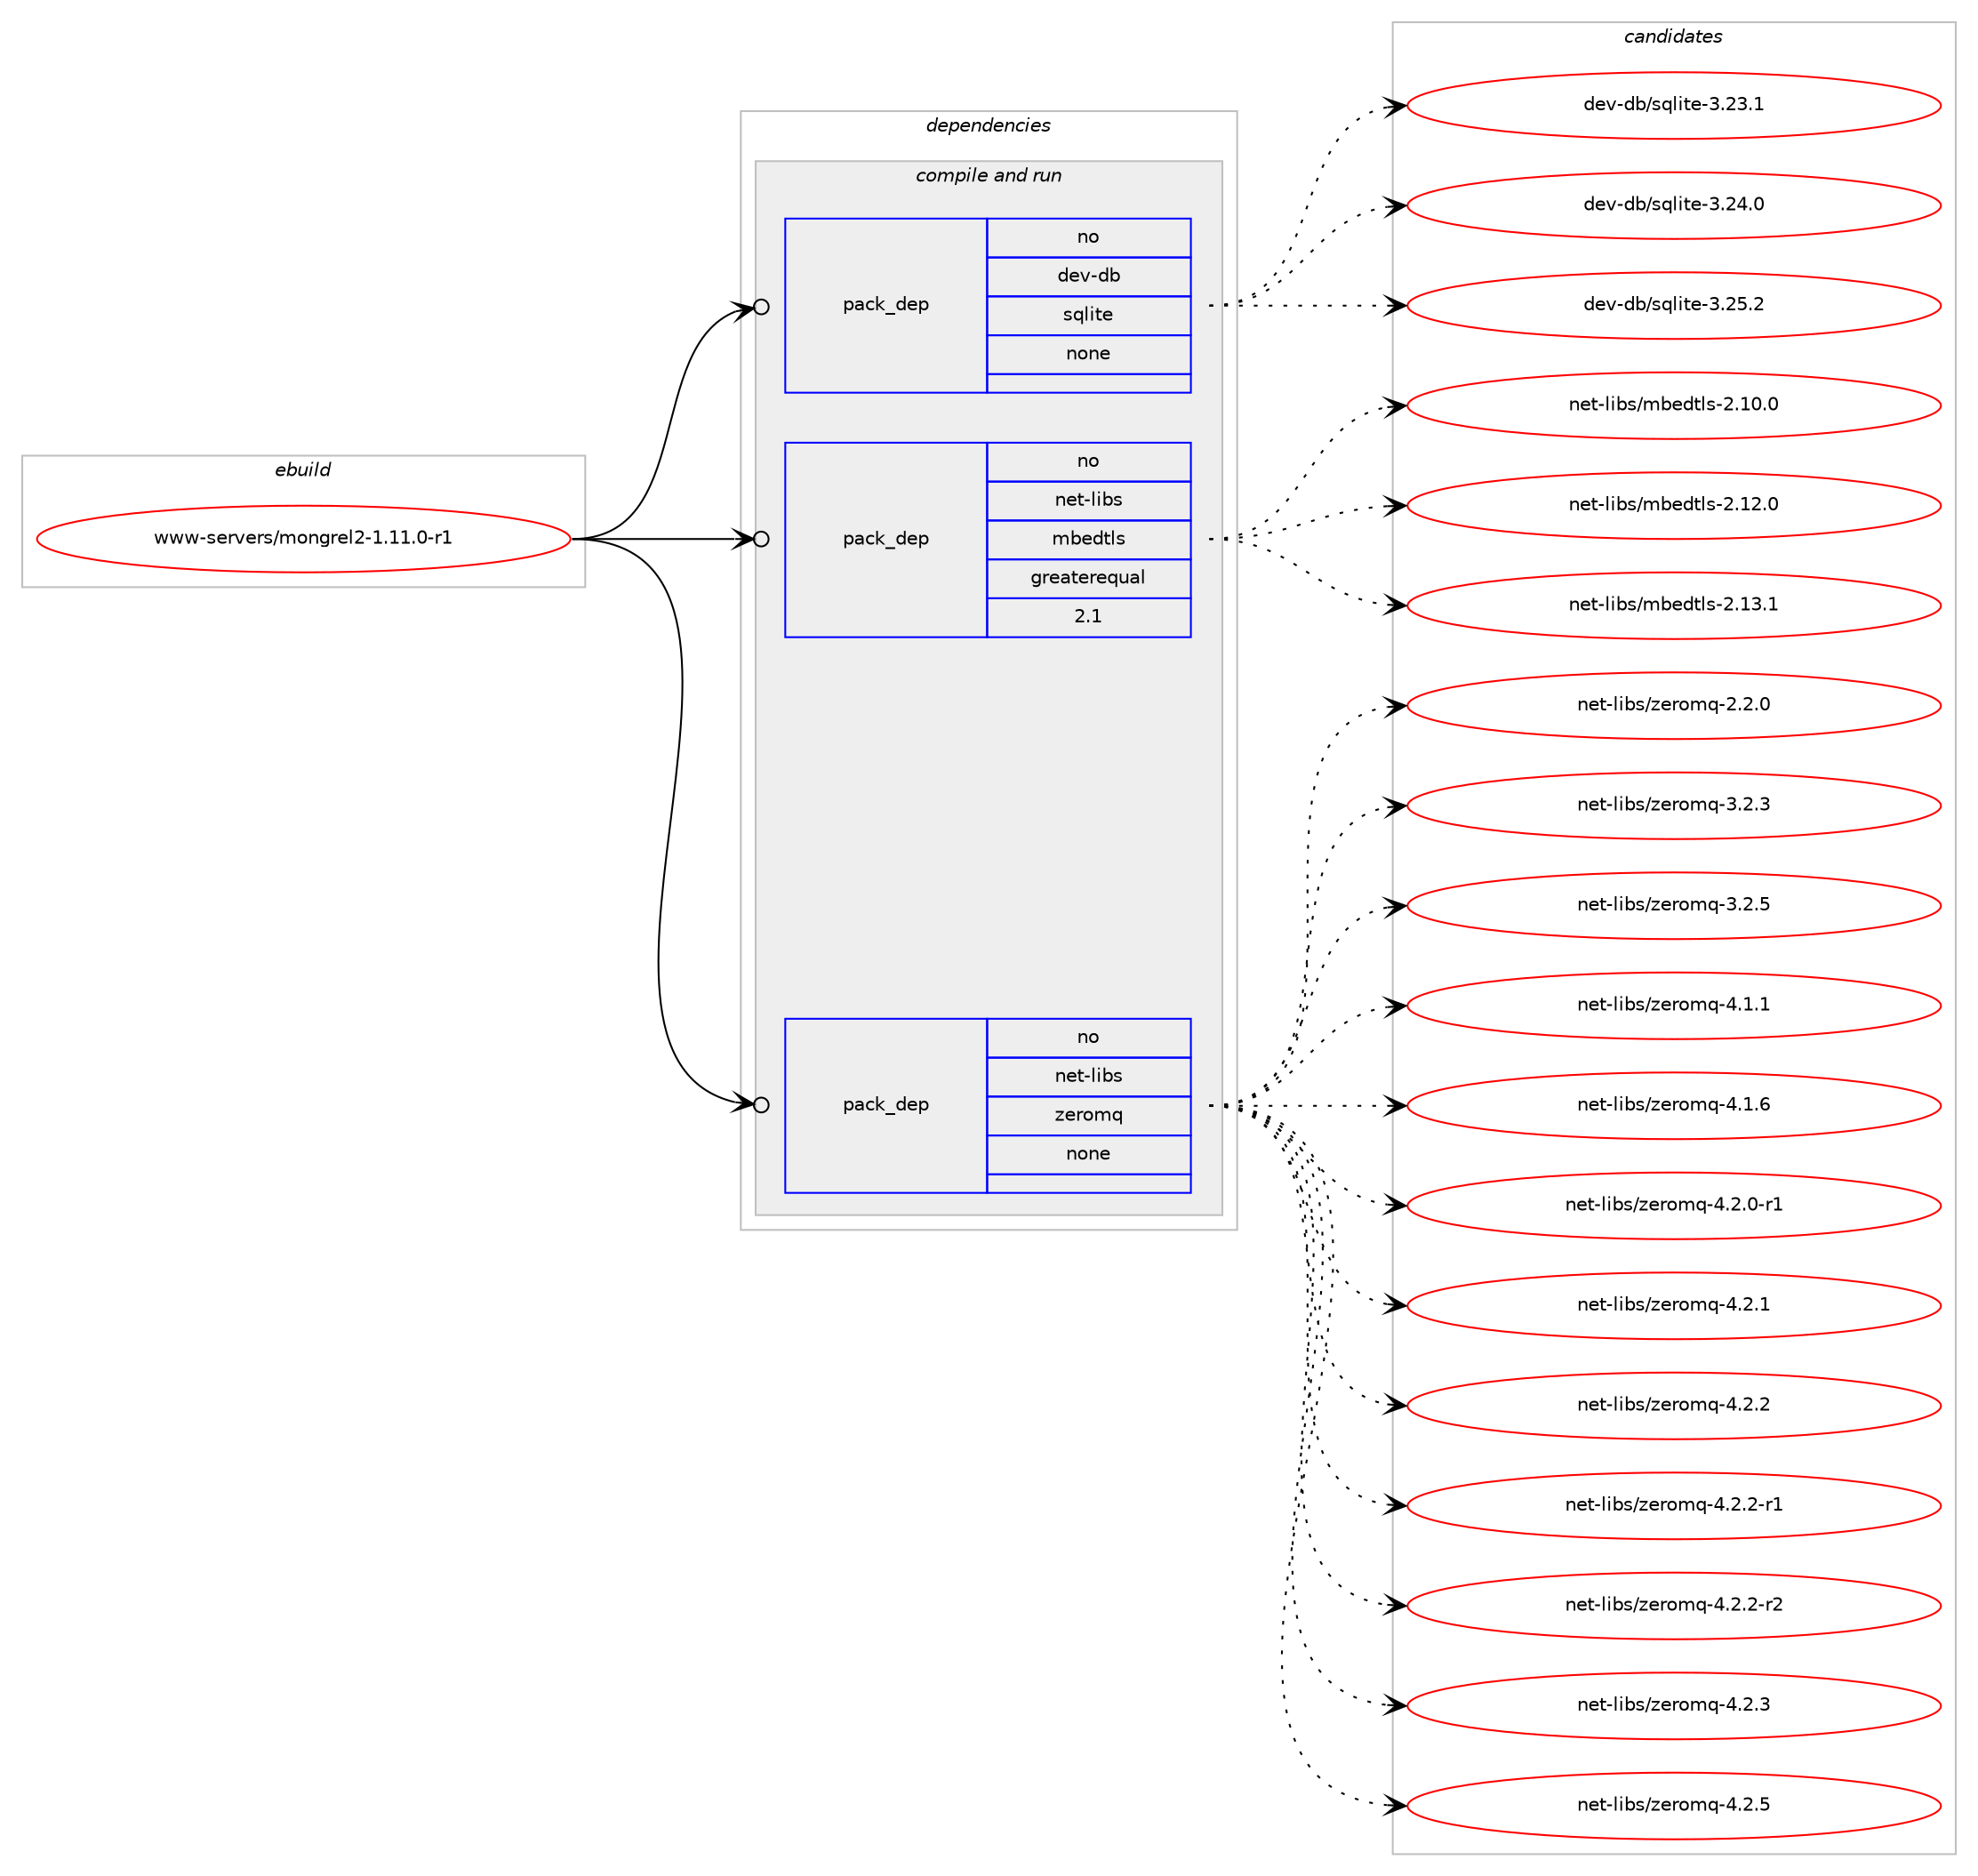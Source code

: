 digraph prolog {

# *************
# Graph options
# *************

newrank=true;
concentrate=true;
compound=true;
graph [rankdir=LR,fontname=Helvetica,fontsize=10,ranksep=1.5];#, ranksep=2.5, nodesep=0.2];
edge  [arrowhead=vee];
node  [fontname=Helvetica,fontsize=10];

# **********
# The ebuild
# **********

subgraph cluster_leftcol {
color=gray;
rank=same;
label=<<i>ebuild</i>>;
id [label="www-servers/mongrel2-1.11.0-r1", color=red, width=4, href="../www-servers/mongrel2-1.11.0-r1.svg"];
}

# ****************
# The dependencies
# ****************

subgraph cluster_midcol {
color=gray;
label=<<i>dependencies</i>>;
subgraph cluster_compile {
fillcolor="#eeeeee";
style=filled;
label=<<i>compile</i>>;
}
subgraph cluster_compileandrun {
fillcolor="#eeeeee";
style=filled;
label=<<i>compile and run</i>>;
subgraph pack6925 {
dependency8730 [label=<<TABLE BORDER="0" CELLBORDER="1" CELLSPACING="0" CELLPADDING="4" WIDTH="220"><TR><TD ROWSPAN="6" CELLPADDING="30">pack_dep</TD></TR><TR><TD WIDTH="110">no</TD></TR><TR><TD>dev-db</TD></TR><TR><TD>sqlite</TD></TR><TR><TD>none</TD></TR><TR><TD></TD></TR></TABLE>>, shape=none, color=blue];
}
id:e -> dependency8730:w [weight=20,style="solid",arrowhead="odotvee"];
subgraph pack6926 {
dependency8731 [label=<<TABLE BORDER="0" CELLBORDER="1" CELLSPACING="0" CELLPADDING="4" WIDTH="220"><TR><TD ROWSPAN="6" CELLPADDING="30">pack_dep</TD></TR><TR><TD WIDTH="110">no</TD></TR><TR><TD>net-libs</TD></TR><TR><TD>mbedtls</TD></TR><TR><TD>greaterequal</TD></TR><TR><TD>2.1</TD></TR></TABLE>>, shape=none, color=blue];
}
id:e -> dependency8731:w [weight=20,style="solid",arrowhead="odotvee"];
subgraph pack6927 {
dependency8732 [label=<<TABLE BORDER="0" CELLBORDER="1" CELLSPACING="0" CELLPADDING="4" WIDTH="220"><TR><TD ROWSPAN="6" CELLPADDING="30">pack_dep</TD></TR><TR><TD WIDTH="110">no</TD></TR><TR><TD>net-libs</TD></TR><TR><TD>zeromq</TD></TR><TR><TD>none</TD></TR><TR><TD></TD></TR></TABLE>>, shape=none, color=blue];
}
id:e -> dependency8732:w [weight=20,style="solid",arrowhead="odotvee"];
}
subgraph cluster_run {
fillcolor="#eeeeee";
style=filled;
label=<<i>run</i>>;
}
}

# **************
# The candidates
# **************

subgraph cluster_choices {
rank=same;
color=gray;
label=<<i>candidates</i>>;

subgraph choice6925 {
color=black;
nodesep=1;
choice10010111845100984711511310810511610145514650514649 [label="dev-db/sqlite-3.23.1", color=red, width=4,href="../dev-db/sqlite-3.23.1.svg"];
choice10010111845100984711511310810511610145514650524648 [label="dev-db/sqlite-3.24.0", color=red, width=4,href="../dev-db/sqlite-3.24.0.svg"];
choice10010111845100984711511310810511610145514650534650 [label="dev-db/sqlite-3.25.2", color=red, width=4,href="../dev-db/sqlite-3.25.2.svg"];
dependency8730:e -> choice10010111845100984711511310810511610145514650514649:w [style=dotted,weight="100"];
dependency8730:e -> choice10010111845100984711511310810511610145514650524648:w [style=dotted,weight="100"];
dependency8730:e -> choice10010111845100984711511310810511610145514650534650:w [style=dotted,weight="100"];
}
subgraph choice6926 {
color=black;
nodesep=1;
choice1101011164510810598115471099810110011610811545504649484648 [label="net-libs/mbedtls-2.10.0", color=red, width=4,href="../net-libs/mbedtls-2.10.0.svg"];
choice1101011164510810598115471099810110011610811545504649504648 [label="net-libs/mbedtls-2.12.0", color=red, width=4,href="../net-libs/mbedtls-2.12.0.svg"];
choice1101011164510810598115471099810110011610811545504649514649 [label="net-libs/mbedtls-2.13.1", color=red, width=4,href="../net-libs/mbedtls-2.13.1.svg"];
dependency8731:e -> choice1101011164510810598115471099810110011610811545504649484648:w [style=dotted,weight="100"];
dependency8731:e -> choice1101011164510810598115471099810110011610811545504649504648:w [style=dotted,weight="100"];
dependency8731:e -> choice1101011164510810598115471099810110011610811545504649514649:w [style=dotted,weight="100"];
}
subgraph choice6927 {
color=black;
nodesep=1;
choice110101116451081059811547122101114111109113455046504648 [label="net-libs/zeromq-2.2.0", color=red, width=4,href="../net-libs/zeromq-2.2.0.svg"];
choice110101116451081059811547122101114111109113455146504651 [label="net-libs/zeromq-3.2.3", color=red, width=4,href="../net-libs/zeromq-3.2.3.svg"];
choice110101116451081059811547122101114111109113455146504653 [label="net-libs/zeromq-3.2.5", color=red, width=4,href="../net-libs/zeromq-3.2.5.svg"];
choice110101116451081059811547122101114111109113455246494649 [label="net-libs/zeromq-4.1.1", color=red, width=4,href="../net-libs/zeromq-4.1.1.svg"];
choice110101116451081059811547122101114111109113455246494654 [label="net-libs/zeromq-4.1.6", color=red, width=4,href="../net-libs/zeromq-4.1.6.svg"];
choice1101011164510810598115471221011141111091134552465046484511449 [label="net-libs/zeromq-4.2.0-r1", color=red, width=4,href="../net-libs/zeromq-4.2.0-r1.svg"];
choice110101116451081059811547122101114111109113455246504649 [label="net-libs/zeromq-4.2.1", color=red, width=4,href="../net-libs/zeromq-4.2.1.svg"];
choice110101116451081059811547122101114111109113455246504650 [label="net-libs/zeromq-4.2.2", color=red, width=4,href="../net-libs/zeromq-4.2.2.svg"];
choice1101011164510810598115471221011141111091134552465046504511449 [label="net-libs/zeromq-4.2.2-r1", color=red, width=4,href="../net-libs/zeromq-4.2.2-r1.svg"];
choice1101011164510810598115471221011141111091134552465046504511450 [label="net-libs/zeromq-4.2.2-r2", color=red, width=4,href="../net-libs/zeromq-4.2.2-r2.svg"];
choice110101116451081059811547122101114111109113455246504651 [label="net-libs/zeromq-4.2.3", color=red, width=4,href="../net-libs/zeromq-4.2.3.svg"];
choice110101116451081059811547122101114111109113455246504653 [label="net-libs/zeromq-4.2.5", color=red, width=4,href="../net-libs/zeromq-4.2.5.svg"];
dependency8732:e -> choice110101116451081059811547122101114111109113455046504648:w [style=dotted,weight="100"];
dependency8732:e -> choice110101116451081059811547122101114111109113455146504651:w [style=dotted,weight="100"];
dependency8732:e -> choice110101116451081059811547122101114111109113455146504653:w [style=dotted,weight="100"];
dependency8732:e -> choice110101116451081059811547122101114111109113455246494649:w [style=dotted,weight="100"];
dependency8732:e -> choice110101116451081059811547122101114111109113455246494654:w [style=dotted,weight="100"];
dependency8732:e -> choice1101011164510810598115471221011141111091134552465046484511449:w [style=dotted,weight="100"];
dependency8732:e -> choice110101116451081059811547122101114111109113455246504649:w [style=dotted,weight="100"];
dependency8732:e -> choice110101116451081059811547122101114111109113455246504650:w [style=dotted,weight="100"];
dependency8732:e -> choice1101011164510810598115471221011141111091134552465046504511449:w [style=dotted,weight="100"];
dependency8732:e -> choice1101011164510810598115471221011141111091134552465046504511450:w [style=dotted,weight="100"];
dependency8732:e -> choice110101116451081059811547122101114111109113455246504651:w [style=dotted,weight="100"];
dependency8732:e -> choice110101116451081059811547122101114111109113455246504653:w [style=dotted,weight="100"];
}
}

}
